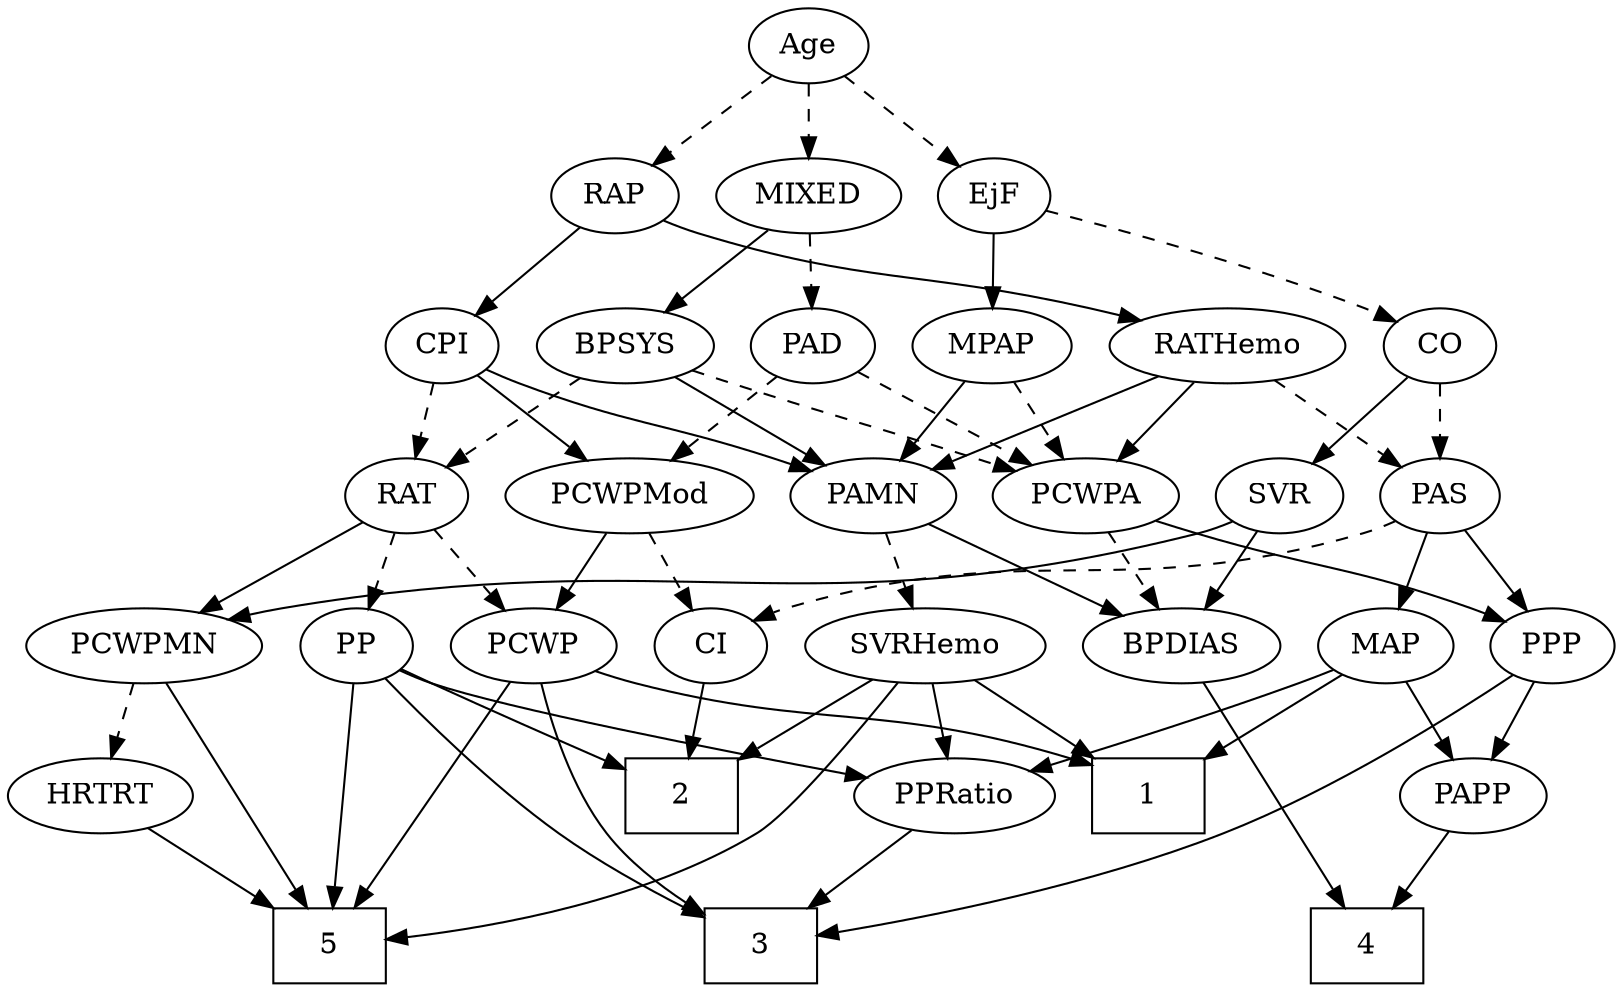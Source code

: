 strict digraph {
	graph [bb="0,0,704.34,468"];
	node [label="\N"];
	1	[height=0.5,
		pos="465.25,90",
		shape=box,
		width=0.75];
	2	[height=0.5,
		pos="537.25,90",
		shape=box,
		width=0.75];
	3	[height=0.5,
		pos="507.25,18",
		shape=box,
		width=0.75];
	4	[height=0.5,
		pos="116.25,18",
		shape=box,
		width=0.75];
	5	[height=0.5,
		pos="312.25,18",
		shape=box,
		width=0.75];
	Age	[height=0.5,
		pos="388.25,450",
		width=0.75];
	EjF	[height=0.5,
		pos="315.25,378",
		width=0.75];
	Age -> EjF	[pos="e,330,393.14 373.47,434.83 363.08,424.87 349,411.37 337.29,400.14",
		style=dashed];
	RAP	[height=0.5,
		pos="388.25,378",
		width=0.77632];
	Age -> RAP	[pos="e,388.25,396.1 388.25,431.7 388.25,423.98 388.25,414.71 388.25,406.11",
		style=dashed];
	MIXED	[height=0.5,
		pos="474.25,378",
		width=1.1193];
	Age -> MIXED	[pos="e,455.63,394.16 404.83,435.5 416.99,425.61 433.75,411.96 447.75,400.56",
		style=dashed];
	MPAP	[height=0.5,
		pos="349.25,306",
		width=0.97491];
	EjF -> MPAP	[pos="e,341.17,323.63 323.13,360.76 327.15,352.49 332.13,342.23 336.67,332.9",
		style=solid];
	CO	[height=0.5,
		pos="153.25,306",
		width=0.75];
	EjF -> CO	[pos="e,174.5,317.22 292.82,367.91 267.52,357.57 225.22,340.05 189.25,324 187.45,323.2 185.6,322.36 183.75,321.51",
		style=dashed];
	RATHemo	[height=0.5,
		pos="247.25,306",
		width=1.3721];
	RAP -> RATHemo	[pos="e,275.19,320.87 366.83,366.37 345.01,355.54 310.74,338.52 284.47,325.48",
		style=solid];
	CPI	[height=0.5,
		pos="523.25,306",
		width=0.75];
	RAP -> CPI	[pos="e,502.3,317.86 409.34,366.06 431.83,354.4 467.64,335.83 493.1,322.63",
		style=solid];
	BPSYS	[height=0.5,
		pos="440.25,306",
		width=1.0471];
	MIXED -> BPSYS	[pos="e,448.4,323.79 466.02,360.05 462.05,351.89 457.2,341.91 452.79,332.82",
		style=solid];
	PAD	[height=0.5,
		pos="597.25,306",
		width=0.79437];
	MIXED -> PAD	[pos="e,576.57,318.77 498.25,363.34 518.11,352.04 546.39,335.94 567.64,323.85",
		style=dashed];
	PAMN	[height=0.5,
		pos="328.25,234",
		width=1.011];
	MPAP -> PAMN	[pos="e,333.43,252.28 344.16,288.05 341.82,280.26 338.99,270.82 336.37,262.08",
		style=solid];
	PCWPA	[height=0.5,
		pos="424.25,234",
		width=1.1555];
	MPAP -> PCWPA	[pos="e,407.48,250.64 365.52,289.81 375.6,280.4 388.73,268.14 400.02,257.61",
		style=dashed];
	BPSYS -> PAMN	[pos="e,349.95,248.56 418.12,291.17 401.06,280.51 377.28,265.65 358.47,253.89",
		style=solid];
	RAT	[height=0.5,
		pos="511.25,234",
		width=0.75827];
	BPSYS -> RAT	[pos="e,496.5,249.54 456,289.46 465.73,279.87 478.37,267.42 489.1,256.84",
		style=dashed];
	BPSYS -> PCWPA	[pos="e,428.19,252.28 436.37,288.05 434.59,280.26 432.43,270.82 430.44,262.08",
		style=dashed];
	PCWPMod	[height=0.5,
		pos="608.25,234",
		width=1.4443];
	PAD -> PCWPMod	[pos="e,605.53,252.28 599.91,288.05 601.12,280.35 602.58,271.03 603.95,262.36",
		style=dashed];
	PAD -> PCWPA	[pos="e,454.43,246.39 574.82,294.76 569.72,292.49 564.31,290.13 559.25,288 527.4,274.63 490.93,260.38 463.93,250.02",
		style=dashed];
	PAS	[height=0.5,
		pos="247.25,234",
		width=0.75];
	CO -> PAS	[pos="e,229.96,247.87 170.93,291.83 185.2,281.21 205.47,266.11 221.53,254.15",
		style=dashed];
	SVR	[height=0.5,
		pos="152.25,234",
		width=0.77632];
	CO -> SVR	[pos="e,152.49,252.1 153,287.7 152.89,279.98 152.76,270.71 152.63,262.11",
		style=solid];
	MAP	[height=0.5,
		pos="323.25,162",
		width=0.84854];
	PAS -> MAP	[pos="e,307.37,177.63 262.63,218.83 273.3,209 287.72,195.72 299.81,184.58",
		style=solid];
	PPP	[height=0.5,
		pos="247.25,162",
		width=0.75];
	PAS -> PPP	[pos="e,247.25,180.1 247.25,215.7 247.25,207.98 247.25,198.71 247.25,190.11",
		style=solid];
	CI	[height=0.5,
		pos="517.25,162",
		width=0.75];
	PAS -> CI	[pos="e,496.68,173.84 267.81,222.16 272.77,219.87 278.11,217.65 283.25,216 368.41,188.67 396.08,207.33 481.25,180 483.17,179.38 485.13,\
178.68 487.08,177.93",
		style=dashed];
	SVRHemo	[height=0.5,
		pos="422.25,162",
		width=1.3902];
	PAMN -> SVRHemo	[pos="e,401.49,178.46 347.72,218.5 360.85,208.72 378.4,195.65 393.17,184.65",
		style=dashed];
	BPDIAS	[height=0.5,
		pos="42.246,162",
		width=1.1735];
	PAMN -> BPDIAS	[pos="e,73.606,174.19 300.89,221.8 295.13,219.69 289.03,217.63 283.25,216 200.51,192.73 176.42,201.64 93.246,180 90.04,179.17 86.742,178.24 \
83.439,177.25",
		style=solid];
	RATHemo -> PAS	[pos="e,247.25,252.1 247.25,287.7 247.25,279.98 247.25,270.71 247.25,262.11",
		style=dashed];
	RATHemo -> PAMN	[pos="e,311.05,249.86 265.63,289.12 276.81,279.45 291.23,266.99 303.42,256.46",
		style=solid];
	RATHemo -> PCWPA	[pos="e,394.64,246.71 279.71,292.16 309.47,280.39 353.58,262.95 385.24,250.43",
		style=solid];
	CPI -> PAMN	[pos="e,356.24,245.85 502.13,294.45 497.3,292.19 492.14,289.92 487.25,288 437.78,268.61 423.45,269.4 373.25,252 370.83,251.16 368.35,250.28 \
365.85,249.38",
		style=solid];
	CPI -> RAT	[pos="e,514.21,252.28 520.34,288.05 519.02,280.35 517.42,271.03 515.94,262.36",
		style=dashed];
	CPI -> PCWPMod	[pos="e,588.93,250.91 539.64,291.5 551.3,281.9 567.25,268.76 580.84,257.57",
		style=solid];
	PCWPMN	[height=0.5,
		pos="152.25,162",
		width=1.3902];
	RAT -> PCWPMN	[pos="e,188.86,174.44 490.73,222 485.78,219.71 480.41,217.53 475.25,216 361.72,182.32 327.11,204.46 211.25,180 207.14,179.13 202.9,178.13 \
198.67,177.06",
		style=solid];
	PP	[height=0.5,
		pos="589.25,162",
		width=0.75];
	RAT -> PP	[pos="e,573.75,176.91 527.03,218.83 538.31,208.71 553.67,194.93 566.3,183.59",
		style=dashed];
	PCWP	[height=0.5,
		pos="669.25,162",
		width=0.97491];
	RAT -> PCWP	[pos="e,642.96,174.14 532.9,222.64 537.61,220.42 542.59,218.11 547.25,216 576.21,202.87 609.32,188.53 633.73,178.08",
		style=dashed];
	SVR -> PCWPMN	[pos="e,152.25,180.1 152.25,215.7 152.25,207.98 152.25,198.71 152.25,190.11",
		style=solid];
	SVR -> BPDIAS	[pos="e,64.988,177.47 133.09,220.81 116.64,210.34 92.637,195.07 73.43,182.84",
		style=solid];
	PCWPMod -> PCWP	[pos="e,655.31,178.99 622.7,216.41 630.41,207.57 640.03,196.53 648.52,186.79",
		style=solid];
	PCWPMod -> CI	[pos="e,534.45,176.24 587.6,217.12 574.18,206.8 556.61,193.28 542.39,182.34",
		style=dashed];
	PCWPA -> BPDIAS	[pos="e,73.261,174.4 393.5,221.69 386.89,219.55 379.89,217.52 373.25,216 250.93,188.03 215.56,207.97 93.246,180 89.869,179.23 86.398,178.32 \
82.932,177.34",
		style=dashed];
	PCWPA -> PPP	[pos="e,268.44,173.36 392.87,222.04 364.11,211.79 320.45,195.75 283.25,180 281.43,179.23 279.58,178.42 277.71,177.6",
		style=solid];
	PCWPMN -> 5	[pos="e,285.24,21.783 151.76,143.79 152.12,124.13 155.68,92.067 173.25,72 199.15,42.408 243.43,29.268 275.05,23.478",
		style=solid];
	HRTRT	[height=0.5,
		pos="86.246,90",
		width=1.1013];
	PCWPMN -> HRTRT	[pos="e,101.47,107.15 136.94,144.76 128.44,135.75 117.72,124.39 108.33,114.43",
		style=dashed];
	SVRHemo -> 1	[pos="e,454.63,108.28 432.66,144.05 437.65,135.92 443.75,126 449.31,116.94",
		style=solid];
	SVRHemo -> 2	[pos="e,510.07,107.54 446.63,146.15 462.47,136.52 483.38,123.79 501.13,112.99",
		style=solid];
	SVRHemo -> 5	[pos="e,311.93,36.043 387.49,148.91 368.08,140.41 345.08,127.1 331.25,108 318.25,90.054 313.79,65.058 312.41,46.123",
		style=solid];
	PPRatio	[height=0.5,
		pos="380.25,90",
		width=1.1013];
	SVRHemo -> PPRatio	[pos="e,390.32,107.79 412.08,144.05 407.13,135.8 401.07,125.7 395.57,116.54",
		style=solid];
	BPDIAS -> 4	[pos="e,88.987,29.217 36.344,144.14 30.849,125.36 25.157,94.668 37.246,72 46.342,54.945 63.631,42.407 79.722,33.821",
		style=solid];
	MAP -> 1	[pos="e,438.12,104.37 346.06,149.75 368.4,138.74 402.8,121.78 428.91,108.91",
		style=solid];
	MAP -> PPRatio	[pos="e,366.84,107.47 335.9,145.46 343.07,136.65 352.21,125.43 360.33,115.46",
		style=solid];
	PAPP	[height=0.5,
		pos="214.25,90",
		width=0.88464];
	MAP -> PAPP	[pos="e,234.48,103.99 303.25,148.16 286.38,137.33 262.01,121.68 243.04,109.49",
		style=solid];
	PP -> 2	[pos="e,550.22,108.46 577.71,145.46 571.41,136.99 563.46,126.29 556.27,116.61",
		style=solid];
	PP -> 3	[pos="e,534.52,25.27 598.53,145.05 608.12,126.29 619.91,94.807 606.25,72 592.81,49.563 566.27,36.088 544.05,28.342",
		style=solid];
	PP -> 5	[pos="e,339.61,20.753 591.39,143.72 592.83,123.68 591.79,90.97 573.25,72 542.63,40.683 414.38,26.692 349.78,21.534",
		style=solid];
	PP -> PPRatio	[pos="e,410.49,101.76 568.17,150.36 563.33,148.11 558.16,145.86 553.25,144 499.58,123.68 483.93,125.41 429.25,108 426.3,107.06 423.25,\
106.07 420.2,105.05",
		style=solid];
	PPP -> 3	[pos="e,480.12,22.695 257.9,145.44 272.29,125.56 299.79,91.43 331.25,72 374.8,45.095 432.88,31.098 470.18,24.396",
		style=solid];
	PPP -> PAPP	[pos="e,222.01,107.47 239.43,144.41 235.52,136.13 230.71,125.92 226.34,116.66",
		style=solid];
	PPRatio -> 3	[pos="e,480.07,33.981 404.43,75.669 423.32,65.256 449.87,50.625 471.26,38.837",
		style=solid];
	PCWP -> 1	[pos="e,492.57,104.45 642.39,150.2 636.76,148.06 630.83,145.89 625.25,144 573.74,126.61 556.71,128.09 502.06,108.01",
		style=solid];
	PCWP -> 3	[pos="e,534.36,18.097 678.18,144.49 687.27,125.19 697.97,93.193 682.25,72 650.66,29.435 585.84,19.847 544.56,18.327",
		style=solid];
	PCWP -> 5	[pos="e,339.36,21.715 660.41,144.55 648.48,124.06 625.22,89.609 595.25,72 554.03,47.786 416.43,30.169 349.47,22.808",
		style=solid];
	CI -> 2	[pos="e,532.31,108.28 522.09,144.05 524.31,136.26 527.01,126.82 529.51,118.08",
		style=solid];
	PAPP -> 4	[pos="e,140.3,36.18 195.35,75.503 182.12,66.05 164.1,53.181 148.6,42.111",
		style=solid];
	HRTRT -> 5	[pos="e,285.12,27.302 117.93,78.99 125.26,76.685 133.02,74.251 140.25,72 186.81,57.496 240.54,40.975 275.38,30.289",
		style=solid];
}
